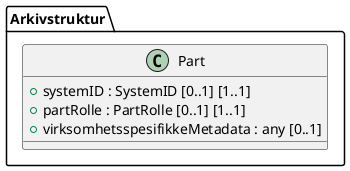 @startuml
class Arkivstruktur.Part {
  +systemID : SystemID [0..1] [1..1]
  +partRolle : PartRolle [0..1] [1..1]
  +virksomhetsspesifikkeMetadata : any [0..1]
}
@enduml
